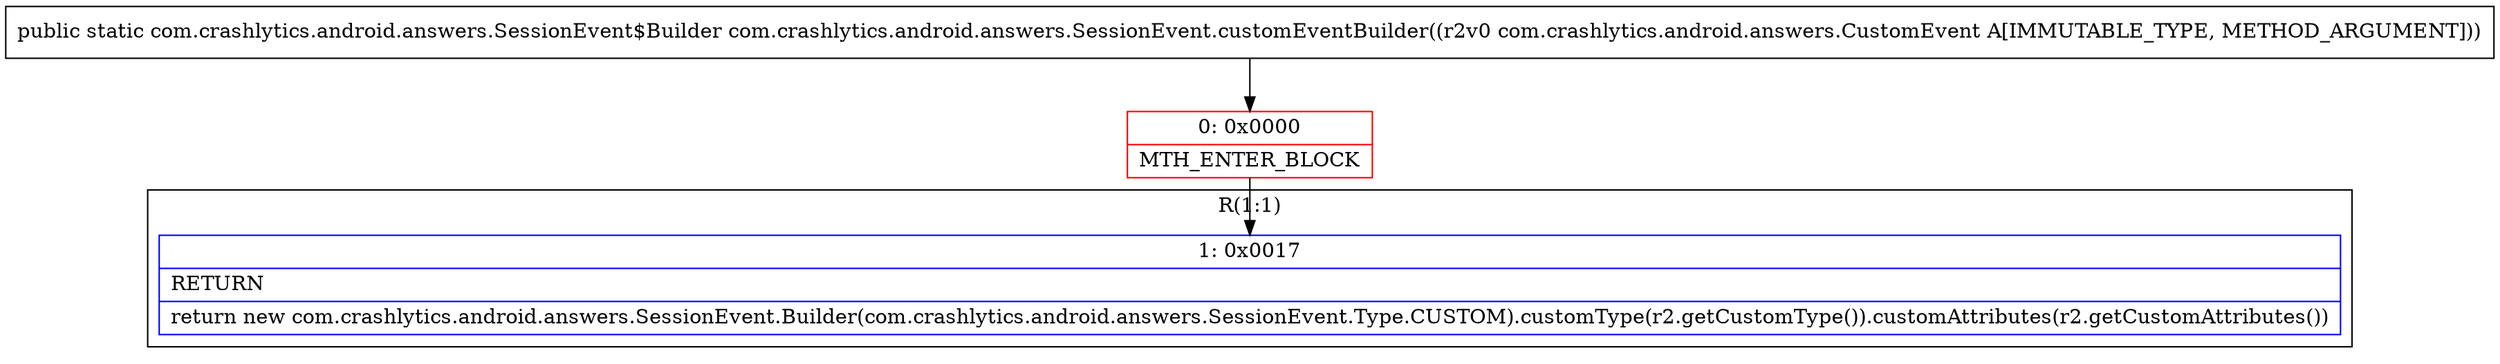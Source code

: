 digraph "CFG forcom.crashlytics.android.answers.SessionEvent.customEventBuilder(Lcom\/crashlytics\/android\/answers\/CustomEvent;)Lcom\/crashlytics\/android\/answers\/SessionEvent$Builder;" {
subgraph cluster_Region_239789010 {
label = "R(1:1)";
node [shape=record,color=blue];
Node_1 [shape=record,label="{1\:\ 0x0017|RETURN\l|return new com.crashlytics.android.answers.SessionEvent.Builder(com.crashlytics.android.answers.SessionEvent.Type.CUSTOM).customType(r2.getCustomType()).customAttributes(r2.getCustomAttributes())\l}"];
}
Node_0 [shape=record,color=red,label="{0\:\ 0x0000|MTH_ENTER_BLOCK\l}"];
MethodNode[shape=record,label="{public static com.crashlytics.android.answers.SessionEvent$Builder com.crashlytics.android.answers.SessionEvent.customEventBuilder((r2v0 com.crashlytics.android.answers.CustomEvent A[IMMUTABLE_TYPE, METHOD_ARGUMENT])) }"];
MethodNode -> Node_0;
Node_0 -> Node_1;
}

